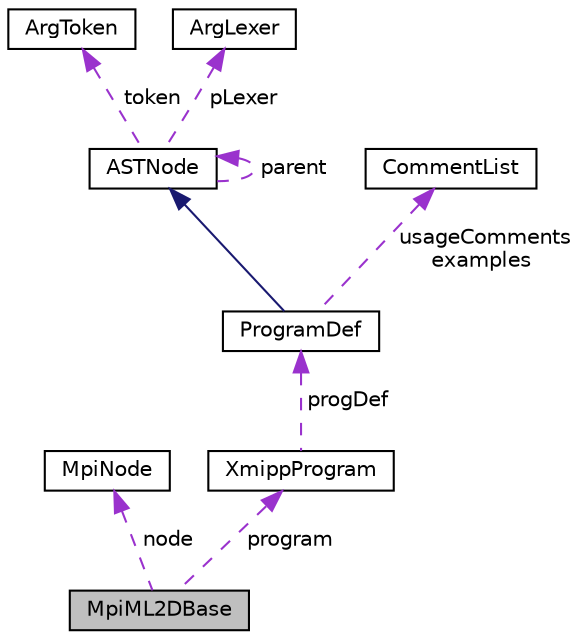digraph "MpiML2DBase"
{
  edge [fontname="Helvetica",fontsize="10",labelfontname="Helvetica",labelfontsize="10"];
  node [fontname="Helvetica",fontsize="10",shape=record];
  Node4 [label="MpiML2DBase",height=0.2,width=0.4,color="black", fillcolor="grey75", style="filled", fontcolor="black"];
  Node5 -> Node4 [dir="back",color="darkorchid3",fontsize="10",style="dashed",label=" node" ,fontname="Helvetica"];
  Node5 [label="MpiNode",height=0.2,width=0.4,color="black", fillcolor="white", style="filled",URL="$classMpiNode.html"];
  Node6 -> Node4 [dir="back",color="darkorchid3",fontsize="10",style="dashed",label=" program" ,fontname="Helvetica"];
  Node6 [label="XmippProgram",height=0.2,width=0.4,color="black", fillcolor="white", style="filled",URL="$classXmippProgram.html"];
  Node7 -> Node6 [dir="back",color="darkorchid3",fontsize="10",style="dashed",label=" progDef" ,fontname="Helvetica"];
  Node7 [label="ProgramDef",height=0.2,width=0.4,color="black", fillcolor="white", style="filled",URL="$classProgramDef.html"];
  Node8 -> Node7 [dir="back",color="midnightblue",fontsize="10",style="solid",fontname="Helvetica"];
  Node8 [label="ASTNode",height=0.2,width=0.4,color="black", fillcolor="white", style="filled",URL="$classASTNode.html"];
  Node9 -> Node8 [dir="back",color="darkorchid3",fontsize="10",style="dashed",label=" token" ,fontname="Helvetica"];
  Node9 [label="ArgToken",height=0.2,width=0.4,color="black", fillcolor="white", style="filled",URL="$classArgToken.html"];
  Node10 -> Node8 [dir="back",color="darkorchid3",fontsize="10",style="dashed",label=" pLexer" ,fontname="Helvetica"];
  Node10 [label="ArgLexer",height=0.2,width=0.4,color="black", fillcolor="white", style="filled",URL="$classArgLexer.html"];
  Node8 -> Node8 [dir="back",color="darkorchid3",fontsize="10",style="dashed",label=" parent" ,fontname="Helvetica"];
  Node11 -> Node7 [dir="back",color="darkorchid3",fontsize="10",style="dashed",label=" usageComments\nexamples" ,fontname="Helvetica"];
  Node11 [label="CommentList",height=0.2,width=0.4,color="black", fillcolor="white", style="filled",URL="$classCommentList.html"];
}
